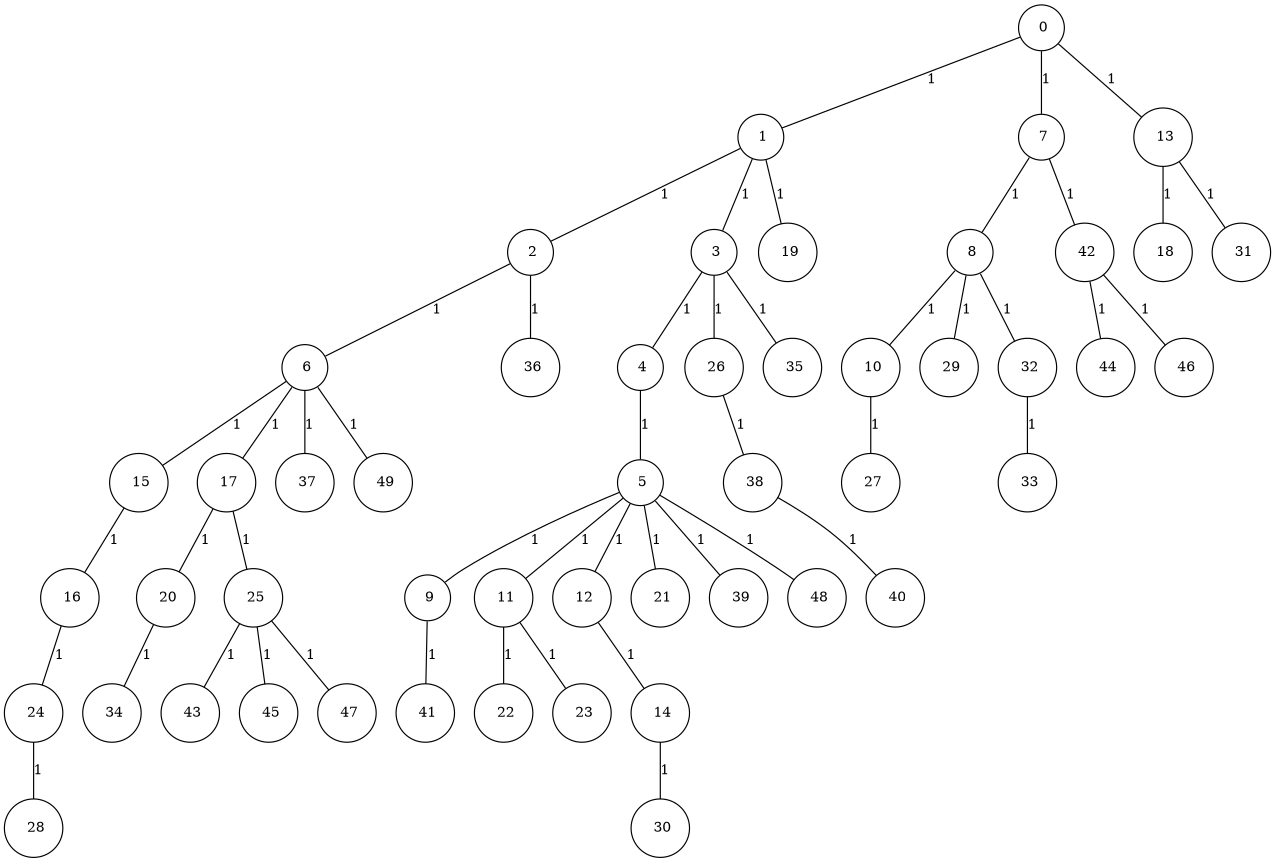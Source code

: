 graph G {
size="8.5,11;"
ratio = "expand;"
fixedsize="true;"
overlap="scale;"
node[shape=circle,width=.12,hight=.12,fontsize=12]
edge[fontsize=12]

0[label=" 0" color=black, pos="0.75920842,1.683574!"];
1[label=" 1" color=black, pos="2.8451229,0.60076264!"];
2[label=" 2" color=black, pos="0.66796016,2.8480001!"];
3[label=" 3" color=black, pos="1.2562279,2.5143822!"];
4[label=" 4" color=black, pos="1.6114109,0.82133078!"];
5[label=" 5" color=black, pos="0.73674696,1.3599422!"];
6[label=" 6" color=black, pos="2.0238632,0.48725416!"];
7[label=" 7" color=black, pos="1.7082625,1.5074096!"];
8[label=" 8" color=black, pos="0.078257882,0.48364835!"];
9[label=" 9" color=black, pos="0.043394712,1.2448583!"];
10[label=" 10" color=black, pos="2.6112412,2.9615652!"];
11[label=" 11" color=black, pos="1.1660941,0.75728179!"];
12[label=" 12" color=black, pos="2.0069801,1.7364619!"];
13[label=" 13" color=black, pos="1.922572,0.78764238!"];
14[label=" 14" color=black, pos="0.10148032,0.23932078!"];
15[label=" 15" color=black, pos="1.0950427,0.27721365!"];
16[label=" 16" color=black, pos="2.9377139,1.0966814!"];
17[label=" 17" color=black, pos="2.845273,0.69246346!"];
18[label=" 18" color=black, pos="1.4343981,0.32398324!"];
19[label=" 19" color=black, pos="0.12997599,0.37799715!"];
20[label=" 20" color=black, pos="0.65987761,0.88068317!"];
21[label=" 21" color=black, pos="0.21086315,2.5288848!"];
22[label=" 22" color=black, pos="1.9432221,1.1220862!"];
23[label=" 23" color=black, pos="0.51493595,2.2115655!"];
24[label=" 24" color=black, pos="2.1601619,0.43375842!"];
25[label=" 25" color=black, pos="0.64978655,2.4619491!"];
26[label=" 26" color=black, pos="1.7802505,2.6846768!"];
27[label=" 27" color=black, pos="1.8671973,0.047182606!"];
28[label=" 28" color=black, pos="2.177133,0.10952458!"];
29[label=" 29" color=black, pos="0.59619133,2.7003396!"];
30[label=" 30" color=black, pos="1.4066151,2.5776783!"];
31[label=" 31" color=black, pos="2.2217258,0.37420084!"];
32[label=" 32" color=black, pos="1.0974906,1.3873225!"];
33[label=" 33" color=black, pos="1.9341811,0.83146177!"];
34[label=" 34" color=black, pos="0.63520392,1.6246582!"];
35[label=" 35" color=black, pos="1.5788125,0.029476224!"];
36[label=" 36" color=black, pos="0.59970655,0.14394163!"];
37[label=" 37" color=black, pos="1.7774102,1.7353113!"];
38[label=" 38" color=black, pos="0.6667071,0.1055763!"];
39[label=" 39" color=black, pos="1.1022333,0.2703205!"];
40[label=" 40" color=black, pos="1.2877364,2.947001!"];
41[label=" 41" color=black, pos="0.50691465,0.93634919!"];
42[label=" 42" color=black, pos="1.2946013,0.64451984!"];
43[label=" 43" color=black, pos="0.23284812,2.6293593!"];
44[label=" 44" color=black, pos="2.8129969,2.0284525!"];
45[label=" 45" color=black, pos="2.6175822,0.77443241!"];
46[label=" 46" color=black, pos="0.076753377,1.1727221!"];
47[label=" 47" color=black, pos="2.3597858,0.37871048!"];
48[label=" 48" color=black, pos="0.10068568,0.86943979!"];
49[label=" 49" color=black, pos="0.10417418,0.74971891!"];
0--1[label="1"]
0--7[label="1"]
0--13[label="1"]
1--2[label="1"]
1--3[label="1"]
1--19[label="1"]
2--6[label="1"]
2--36[label="1"]
3--4[label="1"]
3--26[label="1"]
3--35[label="1"]
4--5[label="1"]
5--9[label="1"]
5--11[label="1"]
5--12[label="1"]
5--21[label="1"]
5--39[label="1"]
5--48[label="1"]
6--15[label="1"]
6--17[label="1"]
6--37[label="1"]
6--49[label="1"]
7--8[label="1"]
7--42[label="1"]
8--10[label="1"]
8--29[label="1"]
8--32[label="1"]
9--41[label="1"]
10--27[label="1"]
11--22[label="1"]
11--23[label="1"]
12--14[label="1"]
13--18[label="1"]
13--31[label="1"]
14--30[label="1"]
15--16[label="1"]
16--24[label="1"]
17--20[label="1"]
17--25[label="1"]
20--34[label="1"]
24--28[label="1"]
25--43[label="1"]
25--45[label="1"]
25--47[label="1"]
26--38[label="1"]
32--33[label="1"]
38--40[label="1"]
42--44[label="1"]
42--46[label="1"]

}
